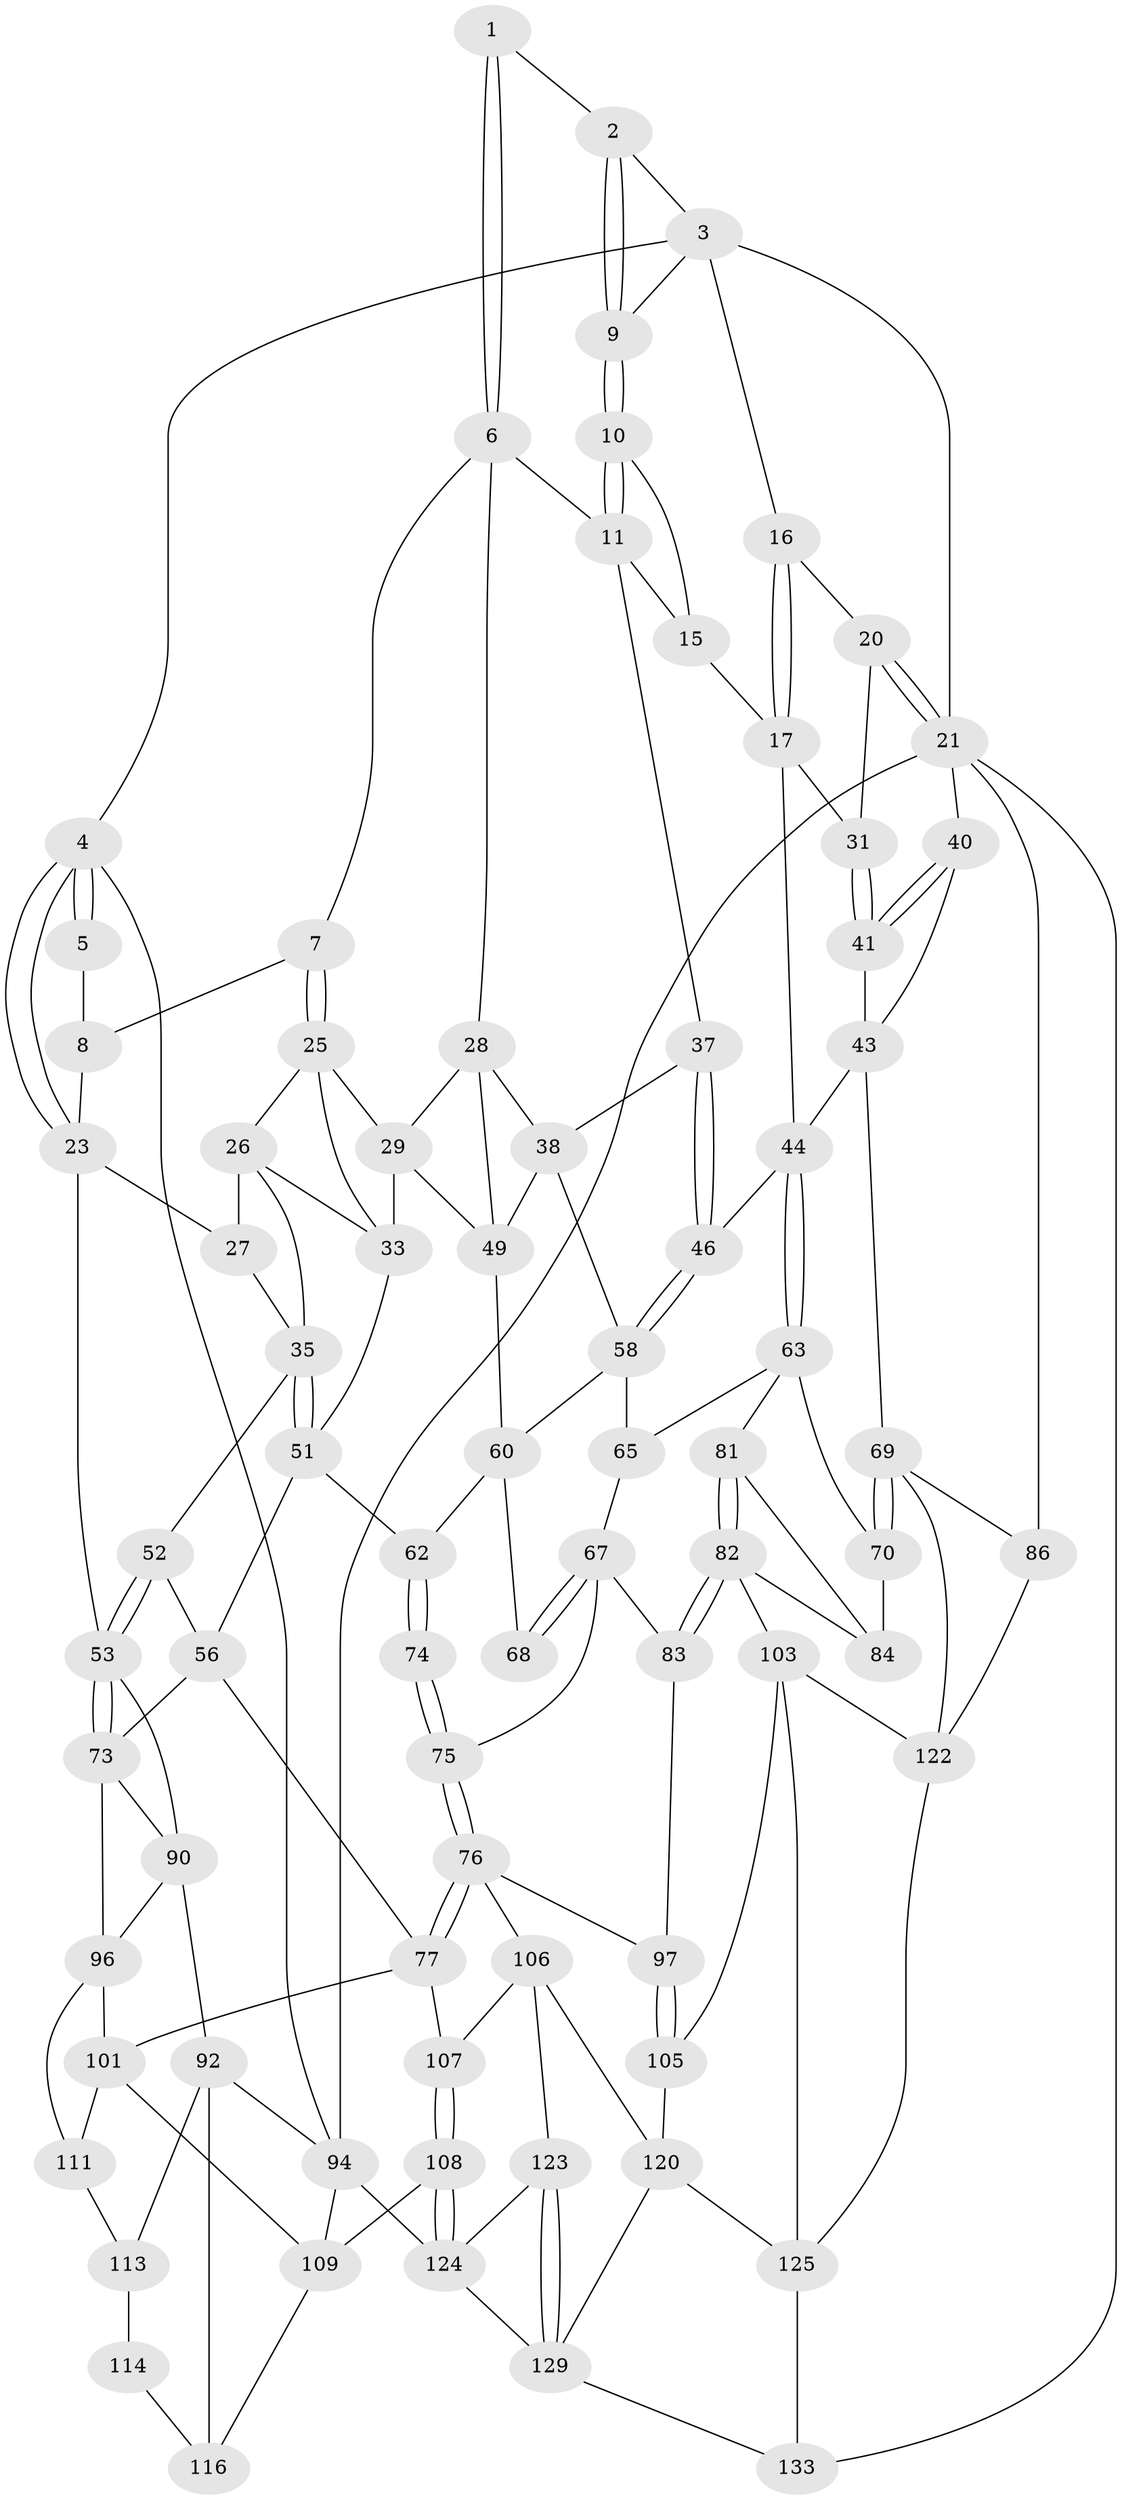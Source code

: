 // Generated by graph-tools (version 1.1) at 2025/24/03/03/25 07:24:32]
// undirected, 79 vertices, 168 edges
graph export_dot {
graph [start="1"]
  node [color=gray90,style=filled];
  1 [pos="+0.27178130424213676+0"];
  2 [pos="+0.5821752881854129+0"];
  3 [pos="+0.840528584370931+0",super="+13"];
  4 [pos="+0+0"];
  5 [pos="+0.23189448638611795+0"];
  6 [pos="+0.30599097675958403+0.015901124327006185",super="+12"];
  7 [pos="+0.2762607812144298+0.12647124293718873"];
  8 [pos="+0.12040321339976366+0.09404542072781756"];
  9 [pos="+0.5868933389528772+0",super="+14"];
  10 [pos="+0.5832495686526005+0.0015666306822748341"];
  11 [pos="+0.5580045157497406+0.10762611963655885",super="+22"];
  15 [pos="+0.7834296742263456+0.1091814859126703",super="+19"];
  16 [pos="+0.8839220936285186+0.08829151841554689"];
  17 [pos="+0.8192369822974395+0.20645467496689116",super="+18"];
  20 [pos="+0.9855460808097392+0.127549142952081"];
  21 [pos="+1+0.11397038489053872",super="+85"];
  23 [pos="+0+0.29236207615269455",super="+24"];
  25 [pos="+0.2973714945046115+0.16726864829469879",super="+30"];
  26 [pos="+0.2948302610299566+0.1732777862353664",super="+34"];
  27 [pos="+0.21366564165360954+0.22803439832507633"];
  28 [pos="+0.5153611527315171+0.145532797379785",super="+39"];
  29 [pos="+0.5088619278326252+0.14892033362374335",super="+47"];
  31 [pos="+0.9036446246700957+0.24037084445437473",super="+32"];
  33 [pos="+0.3809593345585862+0.2844332087991717",super="+48"];
  35 [pos="+0.29085913611831826+0.3034148726296105",super="+36"];
  37 [pos="+0.6332292659439235+0.32188794988653546"];
  38 [pos="+0.6110051467484859+0.3269103072421393",super="+57"];
  40 [pos="+1+0.37010675673327026"];
  41 [pos="+0.9555894067520507+0.32138497604122956",super="+42"];
  43 [pos="+0.8020299558758274+0.3920764610896794",super="+66"];
  44 [pos="+0.7811483375356262+0.3924754350009988",super="+45"];
  46 [pos="+0.6593743115842756+0.33658869383500273"];
  49 [pos="+0.5075084572114823+0.35721505199575576",super="+50"];
  51 [pos="+0.35288462258558356+0.38230036648180193",super="+55"];
  52 [pos="+0.1613192422865728+0.3797287464928712"];
  53 [pos="+0.04893154476444812+0.3795258631280715",super="+54"];
  56 [pos="+0.2861459664976094+0.4338721934906526",super="+72"];
  58 [pos="+0.6089976995121595+0.4310828820014128",super="+59"];
  60 [pos="+0.4914432792884687+0.37196027876857507",super="+61"];
  62 [pos="+0.43114180759371695+0.49177459914949745"];
  63 [pos="+0.7258272236570151+0.4607655961727481",super="+64"];
  65 [pos="+0.6161394219741542+0.4707753879000622"];
  67 [pos="+0.5803136155674998+0.48634020407830175",super="+79"];
  68 [pos="+0.5749292965415317+0.48625869955142687"];
  69 [pos="+1+0.6826470882315668",super="+87"];
  70 [pos="+1+0.6597218261432443",super="+71"];
  73 [pos="+0.2447904810269509+0.610339965448668",super="+95"];
  74 [pos="+0.43002950697214376+0.5177533053048539",super="+78"];
  75 [pos="+0.4011447267566878+0.6116064653205648",super="+80"];
  76 [pos="+0.31244194345655807+0.643536357824325",super="+99"];
  77 [pos="+0.27906785523150546+0.6363701194007844",super="+100"];
  81 [pos="+0.6386518549306879+0.552302904409262"];
  82 [pos="+0.6133241347475578+0.6862587203931987",super="+89"];
  83 [pos="+0.5491062773456589+0.6725792975466092"];
  84 [pos="+0.7305034057497523+0.5908306471046565",super="+88"];
  86 [pos="+1+1"];
  90 [pos="+0+0.3211156985376023",super="+91"];
  92 [pos="+0+1",super="+93"];
  94 [pos="+0+1",super="+131"];
  96 [pos="+0+0.6389195477399348",super="+102"];
  97 [pos="+0.5387410683855318+0.689399756109443",super="+98"];
  101 [pos="+0.22738416826952604+0.6928363462266592",super="+110"];
  103 [pos="+0.6513375180202757+0.7200789857247233",super="+104"];
  105 [pos="+0.5211066292846488+0.8338638156278187",super="+119"];
  106 [pos="+0.35313894922843114+0.8141143016382766",super="+121"];
  107 [pos="+0.2800064452701145+0.8344921249028104"];
  108 [pos="+0.23306386685879368+0.8713143133275083"];
  109 [pos="+0.20424217415574375+0.8586137197350725",super="+115"];
  111 [pos="+0.13813574962366015+0.7676041545075579",super="+112"];
  113 [pos="+0.06151207722136039+0.8130050680111337",super="+118"];
  114 [pos="+0.12851195130243034+0.7799256438995712",super="+117"];
  116 [pos="+0.11600401609401738+0.8900421902249551"];
  120 [pos="+0.4366984671202599+0.8510870911589362",super="+126"];
  122 [pos="+0.712022207661559+0.7805302679569498",super="+127"];
  123 [pos="+0.3548119564901812+0.9006088545538765"];
  124 [pos="+0.28512008121292065+0.9324187377369562",super="+130"];
  125 [pos="+0.5708095817343005+0.9036382914925107",super="+128"];
  129 [pos="+0.4497028408864221+1",super="+132"];
  133 [pos="+0.6739904371392383+1"];
  1 -- 2;
  1 -- 6;
  1 -- 6;
  2 -- 3;
  2 -- 9;
  2 -- 9;
  3 -- 4;
  3 -- 21;
  3 -- 16;
  3 -- 9;
  4 -- 5;
  4 -- 5;
  4 -- 23;
  4 -- 23;
  4 -- 94;
  5 -- 8;
  6 -- 7;
  6 -- 11;
  6 -- 28;
  7 -- 8;
  7 -- 25;
  7 -- 25;
  8 -- 23;
  9 -- 10;
  9 -- 10;
  10 -- 11;
  10 -- 11;
  10 -- 15;
  11 -- 37;
  11 -- 15;
  15 -- 17;
  16 -- 17;
  16 -- 17;
  16 -- 20;
  17 -- 44;
  17 -- 31;
  20 -- 21;
  20 -- 21;
  20 -- 31;
  21 -- 40;
  21 -- 86;
  21 -- 94;
  21 -- 133;
  23 -- 53;
  23 -- 27;
  25 -- 26;
  25 -- 29;
  25 -- 33;
  26 -- 27;
  26 -- 33;
  26 -- 35;
  27 -- 35;
  28 -- 29;
  28 -- 49;
  28 -- 38;
  29 -- 33;
  29 -- 49;
  31 -- 41 [weight=2];
  31 -- 41;
  33 -- 51;
  35 -- 51;
  35 -- 51;
  35 -- 52;
  37 -- 38;
  37 -- 46;
  37 -- 46;
  38 -- 49;
  38 -- 58;
  40 -- 41;
  40 -- 41;
  40 -- 43;
  41 -- 43;
  43 -- 44;
  43 -- 69;
  44 -- 63;
  44 -- 63;
  44 -- 46;
  46 -- 58;
  46 -- 58;
  49 -- 60;
  51 -- 56;
  51 -- 62;
  52 -- 53;
  52 -- 53;
  52 -- 56;
  53 -- 73;
  53 -- 73;
  53 -- 90;
  56 -- 73;
  56 -- 77;
  58 -- 65;
  58 -- 60;
  60 -- 62;
  60 -- 68;
  62 -- 74;
  62 -- 74;
  63 -- 65;
  63 -- 81;
  63 -- 70;
  65 -- 67;
  67 -- 68;
  67 -- 68;
  67 -- 83;
  67 -- 75;
  69 -- 70;
  69 -- 70;
  69 -- 122;
  69 -- 86;
  70 -- 84 [weight=2];
  73 -- 96;
  73 -- 90;
  74 -- 75 [weight=2];
  74 -- 75;
  75 -- 76;
  75 -- 76;
  76 -- 77;
  76 -- 77;
  76 -- 106;
  76 -- 97;
  77 -- 101;
  77 -- 107;
  81 -- 82;
  81 -- 82;
  81 -- 84;
  82 -- 83;
  82 -- 83;
  82 -- 84;
  82 -- 103;
  83 -- 97;
  86 -- 122;
  90 -- 96;
  90 -- 92;
  92 -- 113;
  92 -- 116;
  92 -- 94;
  94 -- 124;
  94 -- 109;
  96 -- 101;
  96 -- 111;
  97 -- 105 [weight=2];
  97 -- 105;
  101 -- 109;
  101 -- 111;
  103 -- 122;
  103 -- 105;
  103 -- 125;
  105 -- 120;
  106 -- 107;
  106 -- 120;
  106 -- 123;
  107 -- 108;
  107 -- 108;
  108 -- 109;
  108 -- 124;
  108 -- 124;
  109 -- 116;
  111 -- 113;
  113 -- 114 [weight=2];
  114 -- 116;
  120 -- 129;
  120 -- 125;
  122 -- 125;
  123 -- 124;
  123 -- 129;
  123 -- 129;
  124 -- 129;
  125 -- 133;
  129 -- 133;
}
